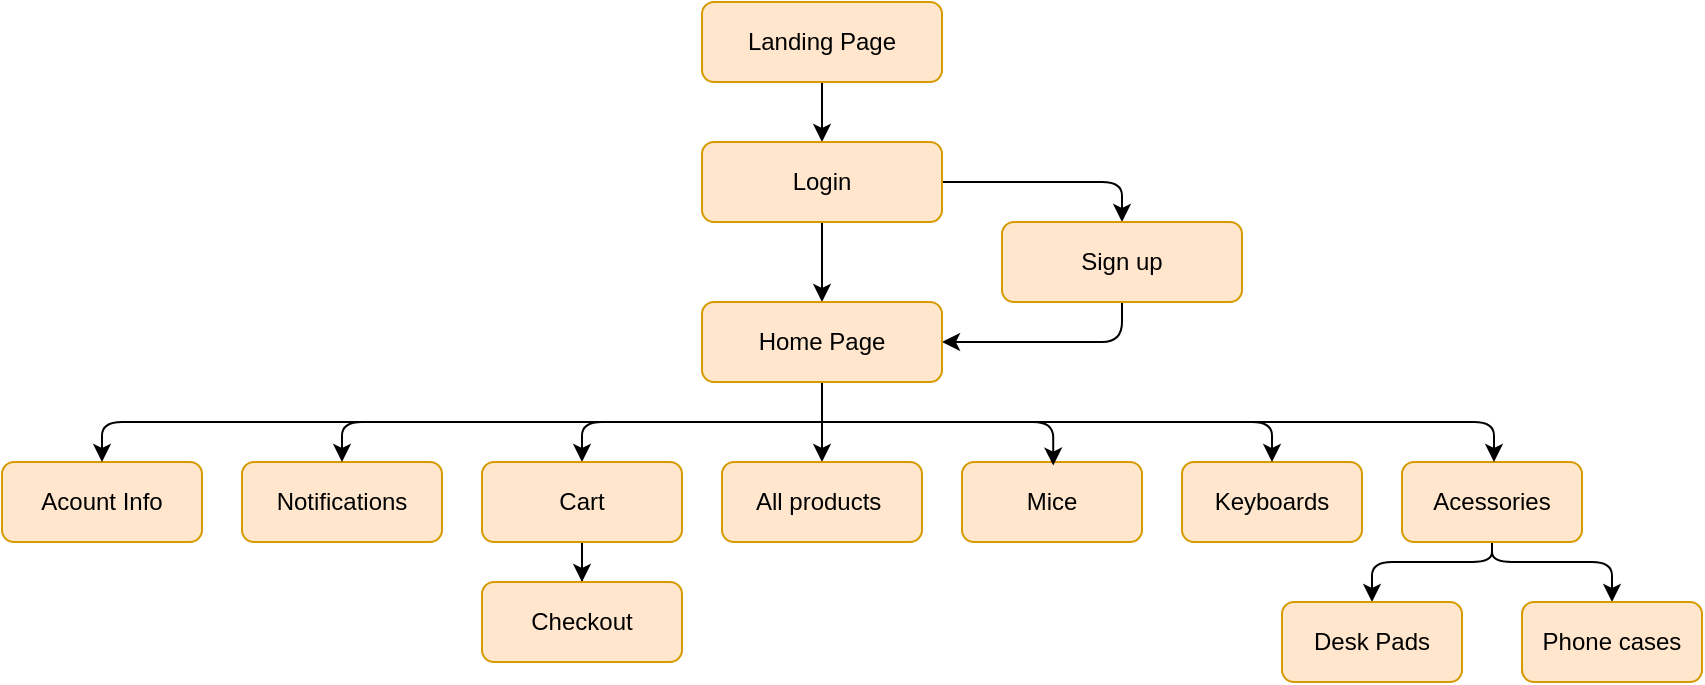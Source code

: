 <mxfile version="21.3.7" type="device">
  <diagram id="C5RBs43oDa-KdzZeNtuy" name="Page-1">
    <mxGraphModel dx="1325" dy="1593" grid="1" gridSize="10" guides="1" tooltips="1" connect="1" arrows="1" fold="1" page="1" pageScale="1" pageWidth="827" pageHeight="1169" math="0" shadow="0">
      <root>
        <mxCell id="WIyWlLk6GJQsqaUBKTNV-0" />
        <mxCell id="WIyWlLk6GJQsqaUBKTNV-1" parent="WIyWlLk6GJQsqaUBKTNV-0" />
        <mxCell id="mavMAIqw1ETcCiWNyiSy-4" style="edgeStyle=orthogonalEdgeStyle;rounded=0;orthogonalLoop=1;jettySize=auto;html=1;" edge="1" parent="WIyWlLk6GJQsqaUBKTNV-1" source="mavMAIqw1ETcCiWNyiSy-0" target="mavMAIqw1ETcCiWNyiSy-1">
          <mxGeometry relative="1" as="geometry" />
        </mxCell>
        <mxCell id="mavMAIqw1ETcCiWNyiSy-0" value="Landing Page" style="rounded=1;whiteSpace=wrap;html=1;fontSize=12;glass=0;strokeWidth=1;shadow=0;fillColor=#ffe6cc;strokeColor=#d79b00;" vertex="1" parent="WIyWlLk6GJQsqaUBKTNV-1">
          <mxGeometry x="370" y="290" width="120" height="40" as="geometry" />
        </mxCell>
        <mxCell id="mavMAIqw1ETcCiWNyiSy-3" style="edgeStyle=orthogonalEdgeStyle;rounded=1;orthogonalLoop=1;jettySize=auto;html=1;entryX=0.5;entryY=0;entryDx=0;entryDy=0;" edge="1" parent="WIyWlLk6GJQsqaUBKTNV-1" source="mavMAIqw1ETcCiWNyiSy-1" target="mavMAIqw1ETcCiWNyiSy-2">
          <mxGeometry relative="1" as="geometry" />
        </mxCell>
        <mxCell id="mavMAIqw1ETcCiWNyiSy-6" style="edgeStyle=orthogonalEdgeStyle;rounded=0;orthogonalLoop=1;jettySize=auto;html=1;" edge="1" parent="WIyWlLk6GJQsqaUBKTNV-1" source="mavMAIqw1ETcCiWNyiSy-1" target="mavMAIqw1ETcCiWNyiSy-5">
          <mxGeometry relative="1" as="geometry" />
        </mxCell>
        <mxCell id="mavMAIqw1ETcCiWNyiSy-1" value="Login" style="rounded=1;whiteSpace=wrap;html=1;fontSize=12;glass=0;strokeWidth=1;shadow=0;fillColor=#ffe6cc;strokeColor=#d79b00;" vertex="1" parent="WIyWlLk6GJQsqaUBKTNV-1">
          <mxGeometry x="370" y="360" width="120" height="40" as="geometry" />
        </mxCell>
        <mxCell id="mavMAIqw1ETcCiWNyiSy-7" style="edgeStyle=orthogonalEdgeStyle;rounded=1;orthogonalLoop=1;jettySize=auto;html=1;entryX=1;entryY=0.5;entryDx=0;entryDy=0;exitX=0.5;exitY=1;exitDx=0;exitDy=0;" edge="1" parent="WIyWlLk6GJQsqaUBKTNV-1" source="mavMAIqw1ETcCiWNyiSy-2" target="mavMAIqw1ETcCiWNyiSy-5">
          <mxGeometry relative="1" as="geometry" />
        </mxCell>
        <mxCell id="mavMAIqw1ETcCiWNyiSy-2" value="Sign up" style="rounded=1;whiteSpace=wrap;html=1;fontSize=12;glass=0;strokeWidth=1;shadow=0;fillColor=#ffe6cc;strokeColor=#d79b00;" vertex="1" parent="WIyWlLk6GJQsqaUBKTNV-1">
          <mxGeometry x="520" y="400" width="120" height="40" as="geometry" />
        </mxCell>
        <mxCell id="mavMAIqw1ETcCiWNyiSy-14" style="edgeStyle=orthogonalEdgeStyle;rounded=0;orthogonalLoop=1;jettySize=auto;html=1;entryX=0.5;entryY=0;entryDx=0;entryDy=0;" edge="1" parent="WIyWlLk6GJQsqaUBKTNV-1" source="mavMAIqw1ETcCiWNyiSy-5" target="mavMAIqw1ETcCiWNyiSy-8">
          <mxGeometry relative="1" as="geometry" />
        </mxCell>
        <mxCell id="mavMAIqw1ETcCiWNyiSy-19" style="edgeStyle=orthogonalEdgeStyle;rounded=1;orthogonalLoop=1;jettySize=auto;html=1;" edge="1" parent="WIyWlLk6GJQsqaUBKTNV-1" target="mavMAIqw1ETcCiWNyiSy-17">
          <mxGeometry relative="1" as="geometry">
            <mxPoint x="430" y="500" as="sourcePoint" />
            <Array as="points">
              <mxPoint x="430" y="500" />
              <mxPoint x="310" y="500" />
            </Array>
          </mxGeometry>
        </mxCell>
        <mxCell id="mavMAIqw1ETcCiWNyiSy-5" value="Home Page" style="rounded=1;whiteSpace=wrap;html=1;fontSize=12;glass=0;strokeWidth=1;shadow=0;fillColor=#ffe6cc;strokeColor=#d79b00;" vertex="1" parent="WIyWlLk6GJQsqaUBKTNV-1">
          <mxGeometry x="370" y="440" width="120" height="40" as="geometry" />
        </mxCell>
        <mxCell id="mavMAIqw1ETcCiWNyiSy-8" value="All products&amp;nbsp;" style="rounded=1;whiteSpace=wrap;html=1;fontSize=12;glass=0;strokeWidth=1;shadow=0;fillColor=#ffe6cc;strokeColor=#d79b00;" vertex="1" parent="WIyWlLk6GJQsqaUBKTNV-1">
          <mxGeometry x="380" y="520" width="100" height="40" as="geometry" />
        </mxCell>
        <mxCell id="mavMAIqw1ETcCiWNyiSy-9" value="Keyboards" style="rounded=1;whiteSpace=wrap;html=1;fontSize=12;glass=0;strokeWidth=1;shadow=0;fillColor=#ffe6cc;strokeColor=#d79b00;" vertex="1" parent="WIyWlLk6GJQsqaUBKTNV-1">
          <mxGeometry x="610" y="520" width="90" height="40" as="geometry" />
        </mxCell>
        <mxCell id="mavMAIqw1ETcCiWNyiSy-10" value="Mice" style="rounded=1;whiteSpace=wrap;html=1;fontSize=12;glass=0;strokeWidth=1;shadow=0;fillColor=#ffe6cc;strokeColor=#d79b00;" vertex="1" parent="WIyWlLk6GJQsqaUBKTNV-1">
          <mxGeometry x="500" y="520" width="90" height="40" as="geometry" />
        </mxCell>
        <mxCell id="mavMAIqw1ETcCiWNyiSy-29" style="edgeStyle=orthogonalEdgeStyle;rounded=1;orthogonalLoop=1;jettySize=auto;html=1;entryX=0.5;entryY=0;entryDx=0;entryDy=0;" edge="1" parent="WIyWlLk6GJQsqaUBKTNV-1" source="mavMAIqw1ETcCiWNyiSy-11" target="mavMAIqw1ETcCiWNyiSy-13">
          <mxGeometry relative="1" as="geometry">
            <Array as="points">
              <mxPoint x="765" y="570" />
              <mxPoint x="825" y="570" />
            </Array>
          </mxGeometry>
        </mxCell>
        <mxCell id="mavMAIqw1ETcCiWNyiSy-31" style="edgeStyle=orthogonalEdgeStyle;rounded=1;orthogonalLoop=1;jettySize=auto;html=1;entryX=0.5;entryY=0;entryDx=0;entryDy=0;" edge="1" parent="WIyWlLk6GJQsqaUBKTNV-1" source="mavMAIqw1ETcCiWNyiSy-11" target="mavMAIqw1ETcCiWNyiSy-12">
          <mxGeometry relative="1" as="geometry">
            <Array as="points">
              <mxPoint x="765" y="570" />
              <mxPoint x="705" y="570" />
            </Array>
          </mxGeometry>
        </mxCell>
        <mxCell id="mavMAIqw1ETcCiWNyiSy-11" value="Acessories" style="rounded=1;whiteSpace=wrap;html=1;fontSize=12;glass=0;strokeWidth=1;shadow=0;fillColor=#ffe6cc;strokeColor=#d79b00;" vertex="1" parent="WIyWlLk6GJQsqaUBKTNV-1">
          <mxGeometry x="720" y="520" width="90" height="40" as="geometry" />
        </mxCell>
        <mxCell id="mavMAIqw1ETcCiWNyiSy-12" value="Desk Pads" style="rounded=1;whiteSpace=wrap;html=1;fontSize=12;glass=0;strokeWidth=1;shadow=0;fillColor=#ffe6cc;strokeColor=#d79b00;" vertex="1" parent="WIyWlLk6GJQsqaUBKTNV-1">
          <mxGeometry x="660" y="590" width="90" height="40" as="geometry" />
        </mxCell>
        <mxCell id="mavMAIqw1ETcCiWNyiSy-13" value="Phone cases" style="rounded=1;whiteSpace=wrap;html=1;fontSize=12;glass=0;strokeWidth=1;shadow=0;fillColor=#ffe6cc;strokeColor=#d79b00;" vertex="1" parent="WIyWlLk6GJQsqaUBKTNV-1">
          <mxGeometry x="780" y="590" width="90" height="40" as="geometry" />
        </mxCell>
        <mxCell id="mavMAIqw1ETcCiWNyiSy-15" value="Acount Info" style="rounded=1;whiteSpace=wrap;html=1;fontSize=12;glass=0;strokeWidth=1;shadow=0;fillColor=#ffe6cc;strokeColor=#d79b00;" vertex="1" parent="WIyWlLk6GJQsqaUBKTNV-1">
          <mxGeometry x="20" y="520" width="100" height="40" as="geometry" />
        </mxCell>
        <mxCell id="mavMAIqw1ETcCiWNyiSy-16" value="Notifications" style="rounded=1;whiteSpace=wrap;html=1;fontSize=12;glass=0;strokeWidth=1;shadow=0;fillColor=#ffe6cc;strokeColor=#d79b00;" vertex="1" parent="WIyWlLk6GJQsqaUBKTNV-1">
          <mxGeometry x="140" y="520" width="100" height="40" as="geometry" />
        </mxCell>
        <mxCell id="mavMAIqw1ETcCiWNyiSy-32" style="edgeStyle=orthogonalEdgeStyle;rounded=0;orthogonalLoop=1;jettySize=auto;html=1;" edge="1" parent="WIyWlLk6GJQsqaUBKTNV-1" source="mavMAIqw1ETcCiWNyiSy-17" target="mavMAIqw1ETcCiWNyiSy-18">
          <mxGeometry relative="1" as="geometry" />
        </mxCell>
        <mxCell id="mavMAIqw1ETcCiWNyiSy-17" value="Cart" style="rounded=1;whiteSpace=wrap;html=1;fontSize=12;glass=0;strokeWidth=1;shadow=0;fillColor=#ffe6cc;strokeColor=#d79b00;" vertex="1" parent="WIyWlLk6GJQsqaUBKTNV-1">
          <mxGeometry x="260" y="520" width="100" height="40" as="geometry" />
        </mxCell>
        <mxCell id="mavMAIqw1ETcCiWNyiSy-18" value="Checkout" style="rounded=1;whiteSpace=wrap;html=1;fontSize=12;glass=0;strokeWidth=1;shadow=0;fillColor=#ffe6cc;strokeColor=#d79b00;" vertex="1" parent="WIyWlLk6GJQsqaUBKTNV-1">
          <mxGeometry x="260" y="580" width="100" height="40" as="geometry" />
        </mxCell>
        <mxCell id="mavMAIqw1ETcCiWNyiSy-20" style="edgeStyle=orthogonalEdgeStyle;rounded=1;orthogonalLoop=1;jettySize=auto;html=1;entryX=0.5;entryY=0;entryDx=0;entryDy=0;" edge="1" parent="WIyWlLk6GJQsqaUBKTNV-1" target="mavMAIqw1ETcCiWNyiSy-16">
          <mxGeometry relative="1" as="geometry">
            <mxPoint x="430" y="500" as="sourcePoint" />
            <mxPoint x="320" y="530" as="targetPoint" />
            <Array as="points">
              <mxPoint x="190" y="500" />
            </Array>
          </mxGeometry>
        </mxCell>
        <mxCell id="mavMAIqw1ETcCiWNyiSy-22" style="edgeStyle=orthogonalEdgeStyle;rounded=1;orthogonalLoop=1;jettySize=auto;html=1;entryX=0.5;entryY=0;entryDx=0;entryDy=0;" edge="1" parent="WIyWlLk6GJQsqaUBKTNV-1">
          <mxGeometry relative="1" as="geometry">
            <mxPoint x="310" y="500" as="sourcePoint" />
            <mxPoint x="70" y="520" as="targetPoint" />
            <Array as="points">
              <mxPoint x="70" y="500" />
            </Array>
          </mxGeometry>
        </mxCell>
        <mxCell id="mavMAIqw1ETcCiWNyiSy-23" style="edgeStyle=orthogonalEdgeStyle;rounded=1;orthogonalLoop=1;jettySize=auto;html=1;entryX=0.507;entryY=0.045;entryDx=0;entryDy=0;entryPerimeter=0;" edge="1" parent="WIyWlLk6GJQsqaUBKTNV-1" target="mavMAIqw1ETcCiWNyiSy-10">
          <mxGeometry relative="1" as="geometry">
            <mxPoint x="430" y="500" as="sourcePoint" />
            <mxPoint x="320" y="530" as="targetPoint" />
            <Array as="points">
              <mxPoint x="546" y="500" />
            </Array>
          </mxGeometry>
        </mxCell>
        <mxCell id="mavMAIqw1ETcCiWNyiSy-24" style="edgeStyle=orthogonalEdgeStyle;rounded=1;orthogonalLoop=1;jettySize=auto;html=1;entryX=0.5;entryY=0;entryDx=0;entryDy=0;" edge="1" parent="WIyWlLk6GJQsqaUBKTNV-1" target="mavMAIqw1ETcCiWNyiSy-9">
          <mxGeometry relative="1" as="geometry">
            <mxPoint x="534" y="500" as="sourcePoint" />
            <mxPoint x="650" y="520" as="targetPoint" />
            <Array as="points">
              <mxPoint x="534" y="500" />
              <mxPoint x="655" y="500" />
            </Array>
          </mxGeometry>
        </mxCell>
        <mxCell id="mavMAIqw1ETcCiWNyiSy-25" style="edgeStyle=orthogonalEdgeStyle;rounded=1;orthogonalLoop=1;jettySize=auto;html=1;entryX=0.507;entryY=0.045;entryDx=0;entryDy=0;entryPerimeter=0;" edge="1" parent="WIyWlLk6GJQsqaUBKTNV-1">
          <mxGeometry relative="1" as="geometry">
            <mxPoint x="640" y="500" as="sourcePoint" />
            <mxPoint x="766" y="520" as="targetPoint" />
            <Array as="points">
              <mxPoint x="640" y="500" />
              <mxPoint x="766" y="500" />
            </Array>
          </mxGeometry>
        </mxCell>
      </root>
    </mxGraphModel>
  </diagram>
</mxfile>
